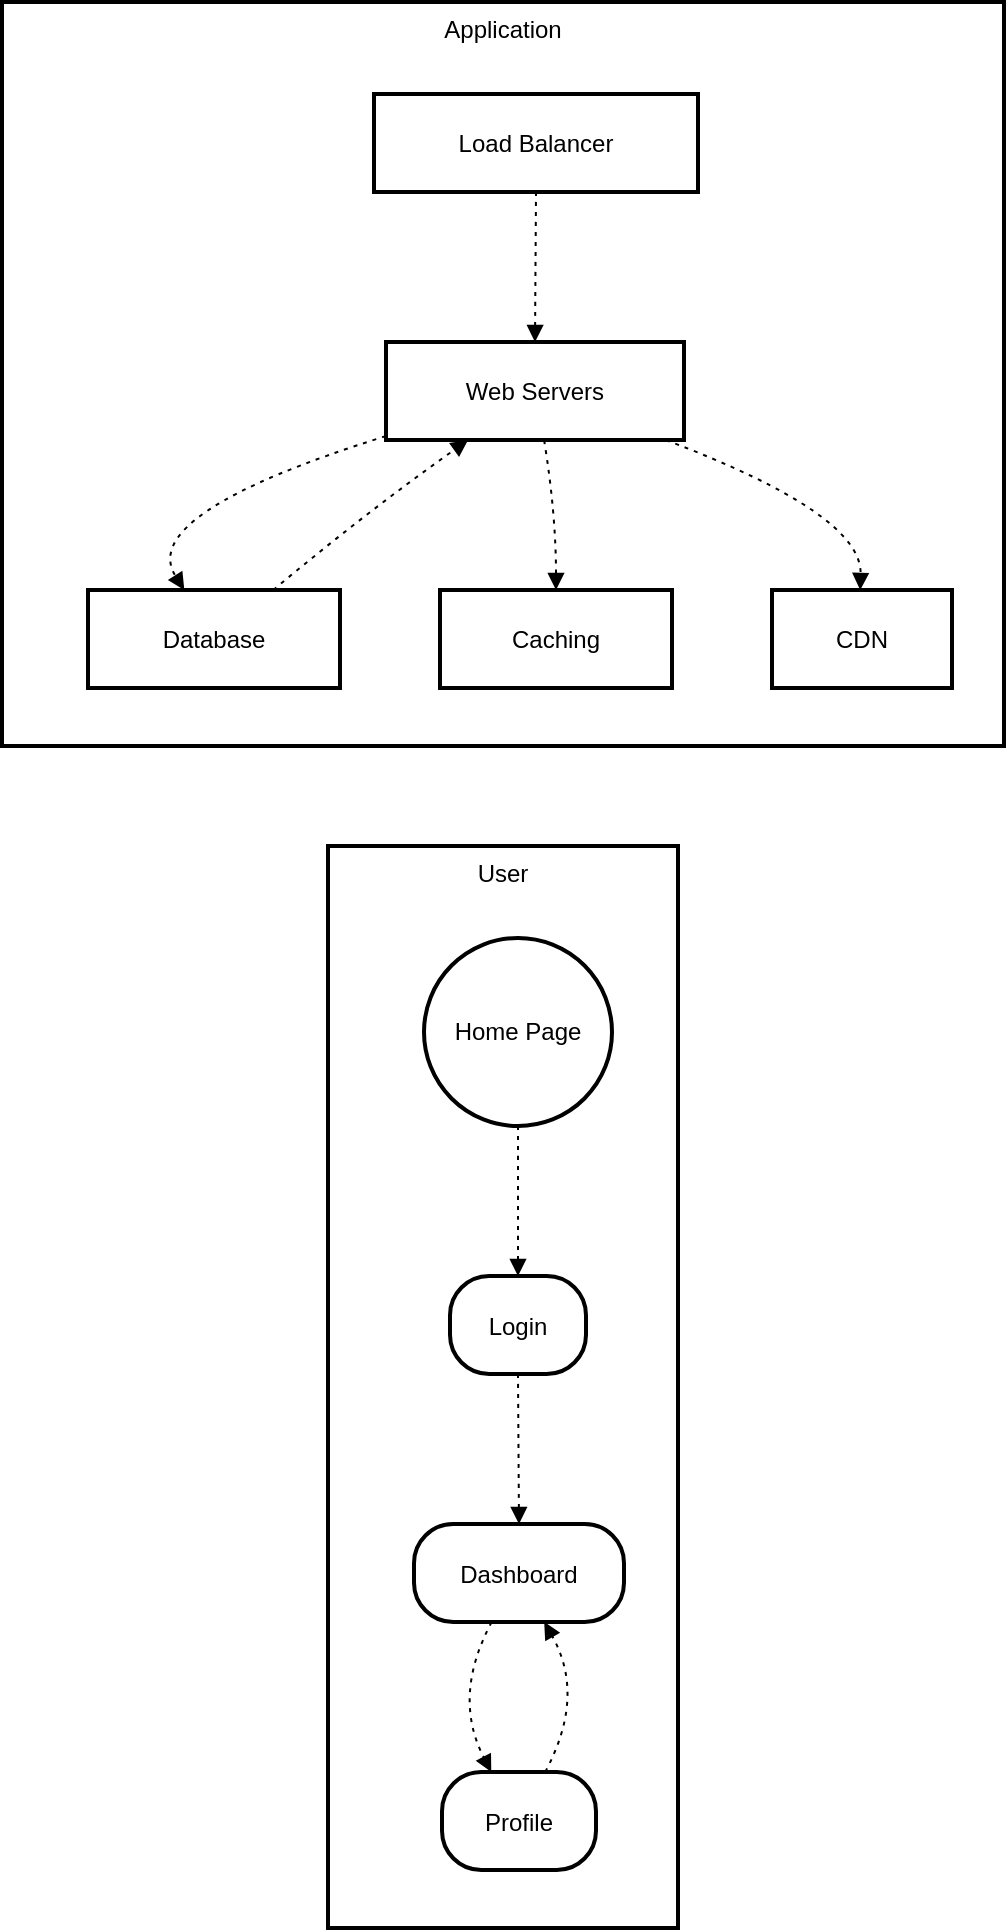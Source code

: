 <mxfile version="24.8.3">
  <diagram name="Page-1" id="E_jW4FqS_QM_KcEr0x-j">
    <mxGraphModel>
      <root>
        <mxCell id="0" />
        <mxCell id="1" parent="0" />
        <mxCell id="2" value="Application" style="whiteSpace=wrap;strokeWidth=2;verticalAlign=top;" vertex="1" parent="1">
          <mxGeometry x="8" y="8" width="501" height="372" as="geometry" />
        </mxCell>
        <mxCell id="3" value="Load Balancer" style="whiteSpace=wrap;strokeWidth=2;" vertex="1" parent="2">
          <mxGeometry x="186" y="46" width="162" height="49" as="geometry" />
        </mxCell>
        <mxCell id="4" value="Web Servers" style="whiteSpace=wrap;strokeWidth=2;" vertex="1" parent="2">
          <mxGeometry x="192" y="170" width="149" height="49" as="geometry" />
        </mxCell>
        <mxCell id="5" value="Database" style="whiteSpace=wrap;strokeWidth=2;" vertex="1" parent="2">
          <mxGeometry x="43" y="294" width="126" height="49" as="geometry" />
        </mxCell>
        <mxCell id="6" value="Caching" style="whiteSpace=wrap;strokeWidth=2;" vertex="1" parent="2">
          <mxGeometry x="219" y="294" width="116" height="49" as="geometry" />
        </mxCell>
        <mxCell id="7" value="CDN" style="whiteSpace=wrap;strokeWidth=2;" vertex="1" parent="2">
          <mxGeometry x="385" y="294" width="90" height="49" as="geometry" />
        </mxCell>
        <mxCell id="8" value="" style="curved=1;dashed=1;dashPattern=2 3;startArrow=none;endArrow=block;exitX=0.5;exitY=0.99;entryX=0.5;entryY=-0.01;" edge="1" parent="2" source="3" target="4">
          <mxGeometry relative="1" as="geometry">
            <Array as="points" />
          </mxGeometry>
        </mxCell>
        <mxCell id="9" value="" style="curved=1;dashed=1;dashPattern=2 3;startArrow=none;endArrow=block;exitX=0;exitY=0.96;entryX=0.38;entryY=-0.01;" edge="1" parent="2" source="4" target="5">
          <mxGeometry relative="1" as="geometry">
            <Array as="points">
              <mxPoint x="67" y="256" />
            </Array>
          </mxGeometry>
        </mxCell>
        <mxCell id="10" value="" style="curved=1;dashed=1;dashPattern=2 3;startArrow=none;endArrow=block;exitX=0.53;exitY=0.99;entryX=0.5;entryY=-0.01;" edge="1" parent="2" source="4" target="6">
          <mxGeometry relative="1" as="geometry">
            <Array as="points">
              <mxPoint x="277" y="256" />
            </Array>
          </mxGeometry>
        </mxCell>
        <mxCell id="11" value="" style="curved=1;dashed=1;dashPattern=2 3;startArrow=none;endArrow=block;exitX=0.93;exitY=0.99;entryX=0.49;entryY=-0.01;" edge="1" parent="2" source="4" target="7">
          <mxGeometry relative="1" as="geometry">
            <Array as="points">
              <mxPoint x="430" y="256" />
            </Array>
          </mxGeometry>
        </mxCell>
        <mxCell id="12" value="" style="curved=1;dashed=1;dashPattern=2 3;startArrow=none;endArrow=block;exitX=0.74;exitY=-0.01;entryX=0.28;entryY=0.99;" edge="1" parent="2" source="5" target="4">
          <mxGeometry relative="1" as="geometry">
            <Array as="points">
              <mxPoint x="181" y="256" />
            </Array>
          </mxGeometry>
        </mxCell>
        <mxCell id="13" value="User" style="whiteSpace=wrap;strokeWidth=2;verticalAlign=top;" vertex="1" parent="1">
          <mxGeometry x="171" y="430" width="175" height="541" as="geometry" />
        </mxCell>
        <mxCell id="14" value="Home Page" style="ellipse;aspect=fixed;strokeWidth=2;whiteSpace=wrap;" vertex="1" parent="13">
          <mxGeometry x="48" y="46" width="94" height="94" as="geometry" />
        </mxCell>
        <mxCell id="15" value="Login" style="rounded=1;arcSize=40;strokeWidth=2" vertex="1" parent="13">
          <mxGeometry x="61" y="215" width="68" height="49" as="geometry" />
        </mxCell>
        <mxCell id="16" value="Dashboard" style="rounded=1;arcSize=40;strokeWidth=2" vertex="1" parent="13">
          <mxGeometry x="43" y="339" width="105" height="49" as="geometry" />
        </mxCell>
        <mxCell id="17" value="Profile" style="rounded=1;arcSize=40;strokeWidth=2" vertex="1" parent="13">
          <mxGeometry x="57" y="463" width="77" height="49" as="geometry" />
        </mxCell>
        <mxCell id="18" value="" style="curved=1;dashed=1;dashPattern=2 3;startArrow=none;endArrow=block;exitX=0.5;exitY=1;entryX=0.5;entryY=0;" edge="1" parent="13" source="14" target="15">
          <mxGeometry relative="1" as="geometry">
            <Array as="points" />
          </mxGeometry>
        </mxCell>
        <mxCell id="19" value="" style="curved=1;dashed=1;dashPattern=2 3;startArrow=none;endArrow=block;exitX=0.5;exitY=1;entryX=0.5;entryY=0;" edge="1" parent="13" source="15" target="16">
          <mxGeometry relative="1" as="geometry">
            <Array as="points" />
          </mxGeometry>
        </mxCell>
        <mxCell id="20" value="" style="curved=1;dashed=1;dashPattern=2 3;startArrow=none;endArrow=block;exitX=0.37;exitY=1;entryX=0.32;entryY=0;" edge="1" parent="13" source="16" target="17">
          <mxGeometry relative="1" as="geometry">
            <Array as="points">
              <mxPoint x="62" y="425" />
            </Array>
          </mxGeometry>
        </mxCell>
        <mxCell id="21" value="" style="curved=1;dashed=1;dashPattern=2 3;startArrow=none;endArrow=block;exitX=0.67;exitY=0;entryX=0.62;entryY=1;" edge="1" parent="13" source="17" target="16">
          <mxGeometry relative="1" as="geometry">
            <Array as="points">
              <mxPoint x="129" y="425" />
            </Array>
          </mxGeometry>
        </mxCell>
      </root>
    </mxGraphModel>
  </diagram>
</mxfile>
